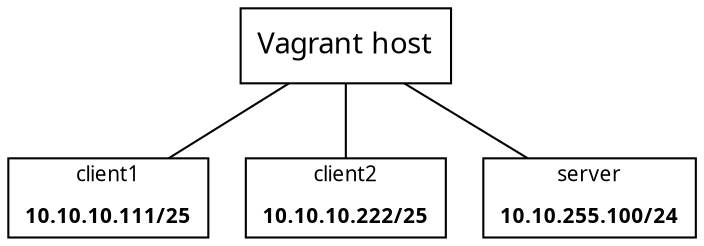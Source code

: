 graph G {
	graph [dpi=200, fontname="Noto Sans"]
	node [fontname="Noto Sans"]
	edge [fontname="Noto Sans"]
	rankdir=TB
	host [shape=box, label="Vagrant host", fontsize=14]
	client1 [shape=box, label=<client1<br/><br/><b>10.10.10.111/25</b>>,
	fontsize=10]
	client2 [shape=box, label=<client2<br/><br/><b>10.10.10.222/25</b>>,
	fontsize=10]
	server [shape=box, label=<server<br/><br/><b>10.10.255.100/24</b>>,
	fontsize=10]

	host -- client1
	host -- client2
	host -- server
}
